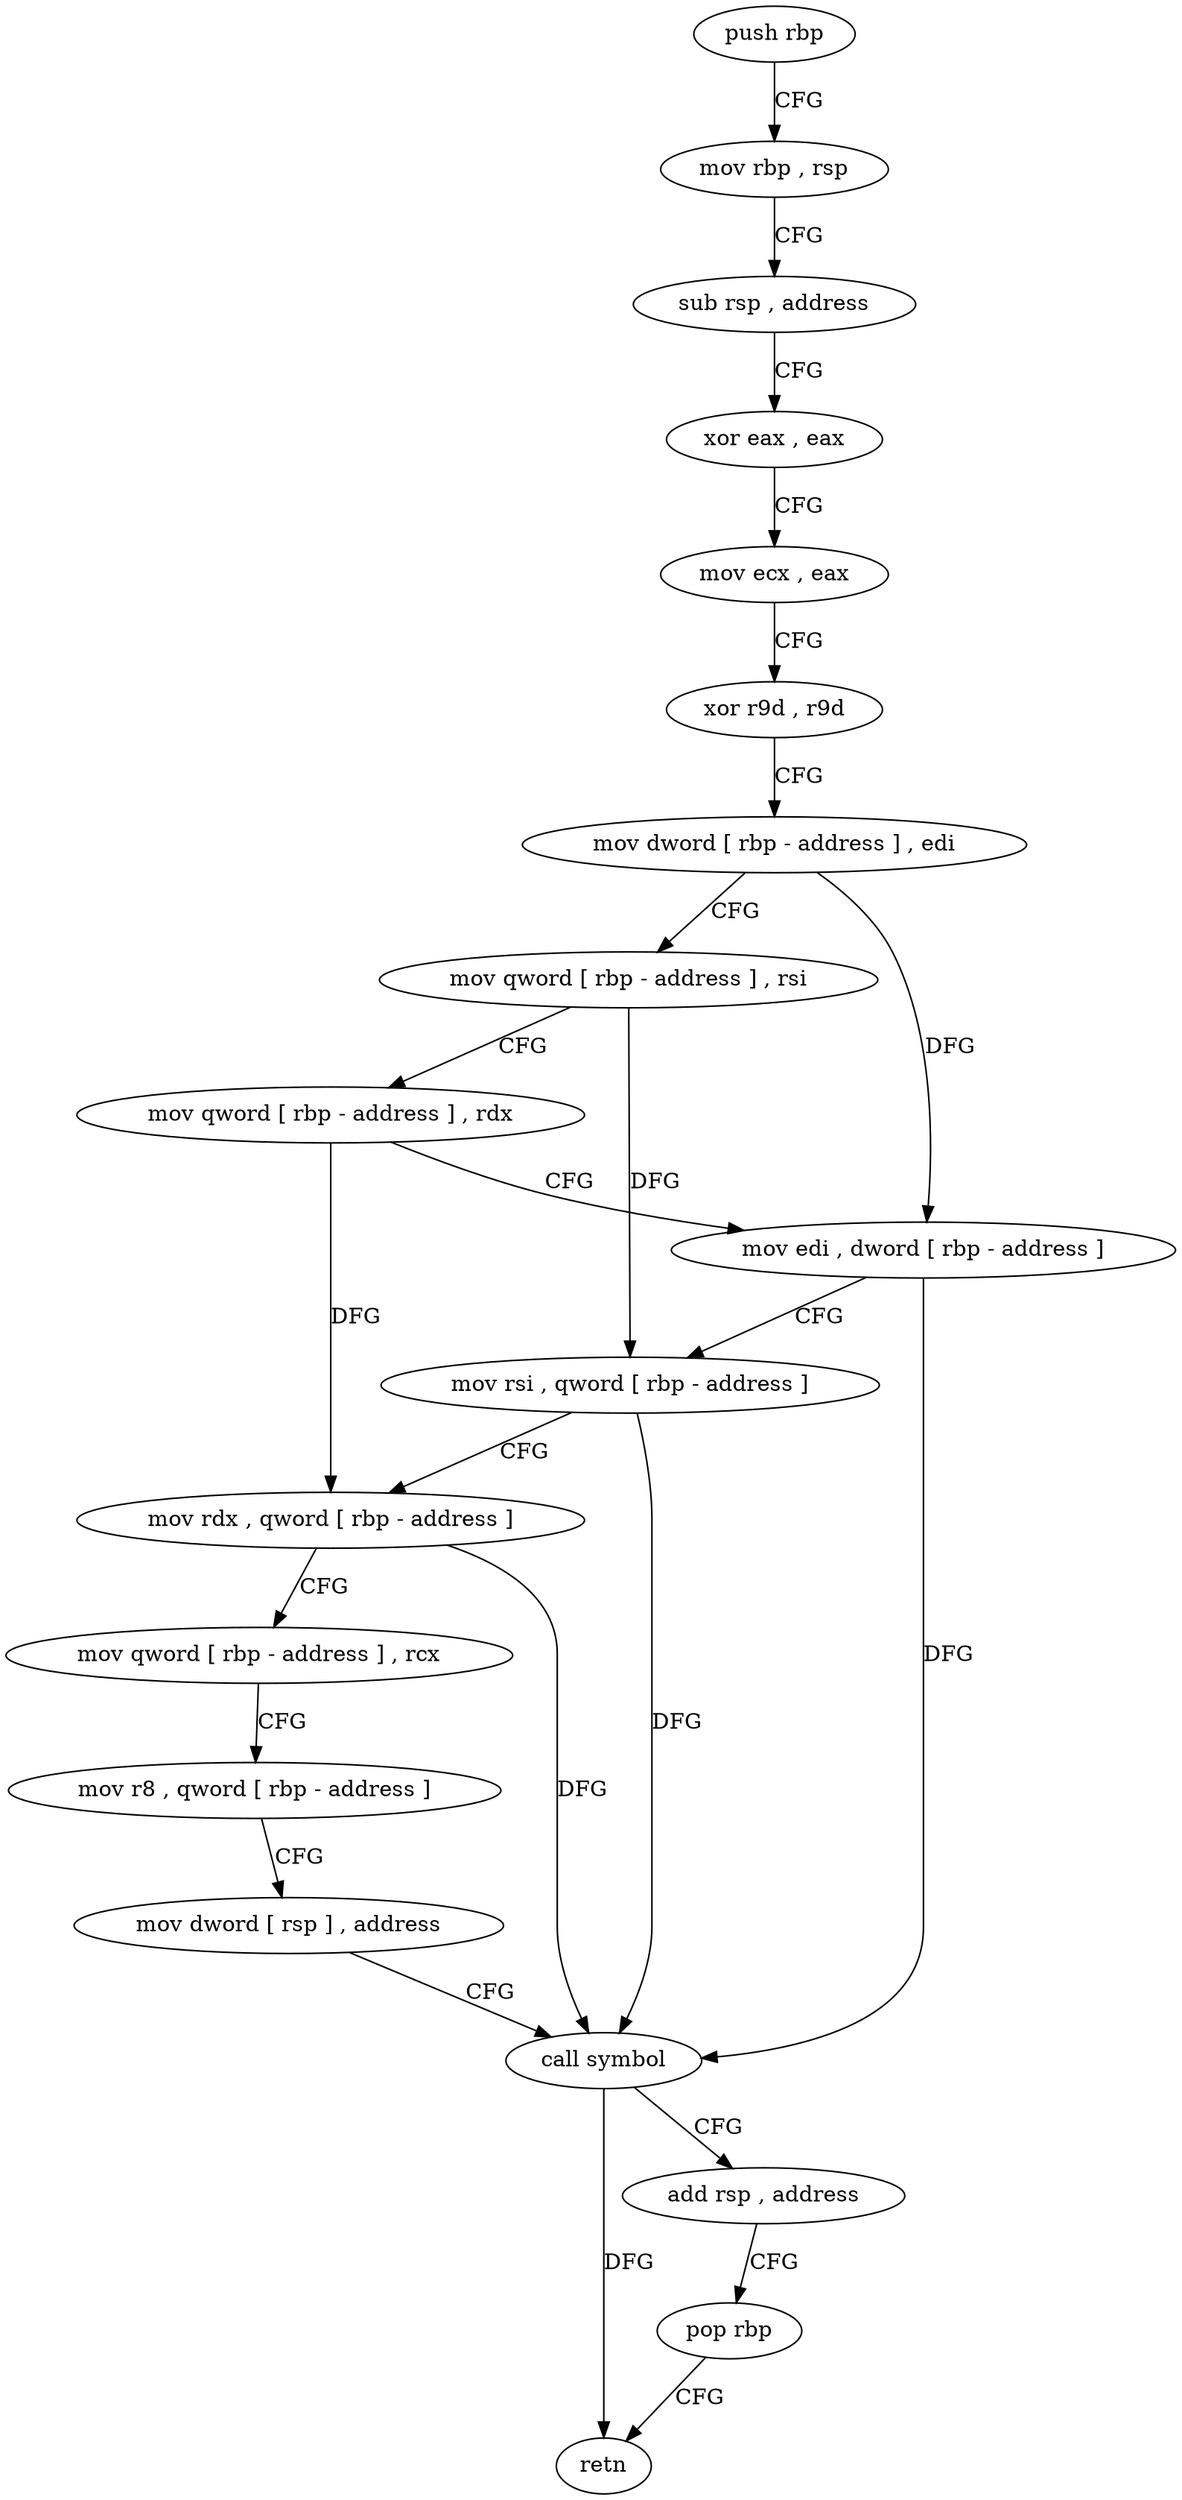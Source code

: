digraph "func" {
"4219168" [label = "push rbp" ]
"4219169" [label = "mov rbp , rsp" ]
"4219172" [label = "sub rsp , address" ]
"4219176" [label = "xor eax , eax" ]
"4219178" [label = "mov ecx , eax" ]
"4219180" [label = "xor r9d , r9d" ]
"4219183" [label = "mov dword [ rbp - address ] , edi" ]
"4219186" [label = "mov qword [ rbp - address ] , rsi" ]
"4219190" [label = "mov qword [ rbp - address ] , rdx" ]
"4219194" [label = "mov edi , dword [ rbp - address ]" ]
"4219197" [label = "mov rsi , qword [ rbp - address ]" ]
"4219201" [label = "mov rdx , qword [ rbp - address ]" ]
"4219205" [label = "mov qword [ rbp - address ] , rcx" ]
"4219209" [label = "mov r8 , qword [ rbp - address ]" ]
"4219213" [label = "mov dword [ rsp ] , address" ]
"4219220" [label = "call symbol" ]
"4219225" [label = "add rsp , address" ]
"4219229" [label = "pop rbp" ]
"4219230" [label = "retn" ]
"4219168" -> "4219169" [ label = "CFG" ]
"4219169" -> "4219172" [ label = "CFG" ]
"4219172" -> "4219176" [ label = "CFG" ]
"4219176" -> "4219178" [ label = "CFG" ]
"4219178" -> "4219180" [ label = "CFG" ]
"4219180" -> "4219183" [ label = "CFG" ]
"4219183" -> "4219186" [ label = "CFG" ]
"4219183" -> "4219194" [ label = "DFG" ]
"4219186" -> "4219190" [ label = "CFG" ]
"4219186" -> "4219197" [ label = "DFG" ]
"4219190" -> "4219194" [ label = "CFG" ]
"4219190" -> "4219201" [ label = "DFG" ]
"4219194" -> "4219197" [ label = "CFG" ]
"4219194" -> "4219220" [ label = "DFG" ]
"4219197" -> "4219201" [ label = "CFG" ]
"4219197" -> "4219220" [ label = "DFG" ]
"4219201" -> "4219205" [ label = "CFG" ]
"4219201" -> "4219220" [ label = "DFG" ]
"4219205" -> "4219209" [ label = "CFG" ]
"4219209" -> "4219213" [ label = "CFG" ]
"4219213" -> "4219220" [ label = "CFG" ]
"4219220" -> "4219225" [ label = "CFG" ]
"4219220" -> "4219230" [ label = "DFG" ]
"4219225" -> "4219229" [ label = "CFG" ]
"4219229" -> "4219230" [ label = "CFG" ]
}
